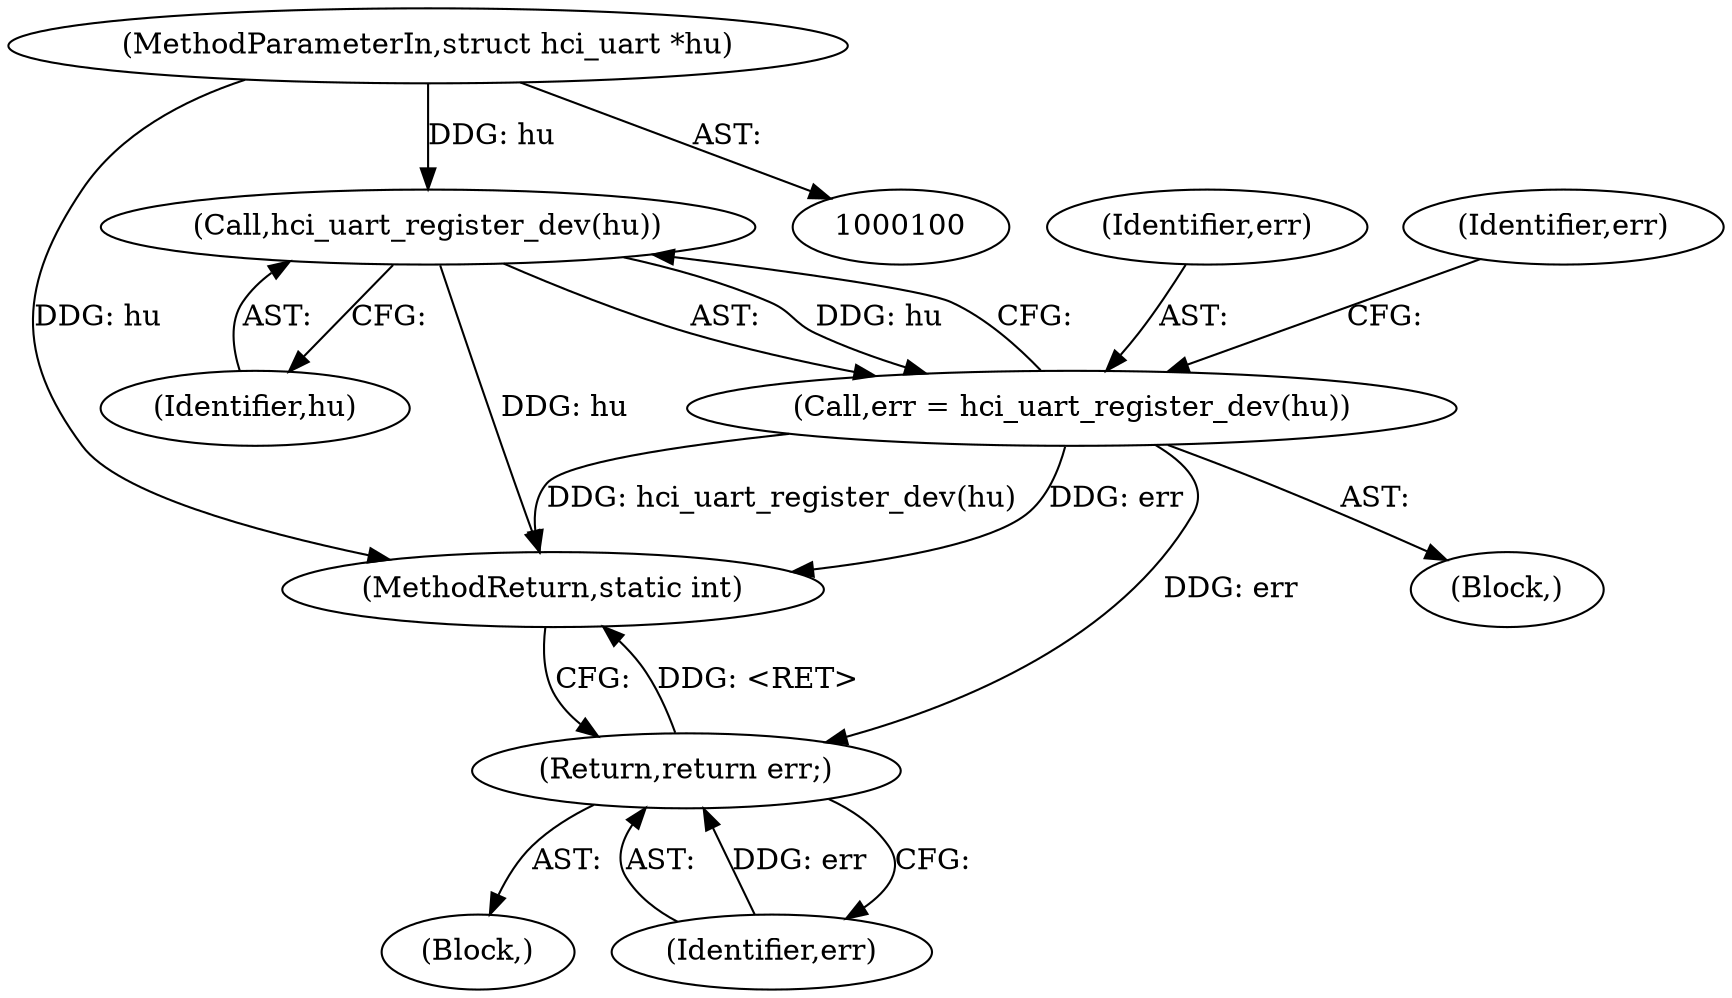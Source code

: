 digraph "0_linux_56897b217a1d0a91c9920cb418d6b3fe922f590a@pointer" {
"1000123" [label="(Call,hci_uart_register_dev(hu))"];
"1000101" [label="(MethodParameterIn,struct hci_uart *hu)"];
"1000121" [label="(Call,err = hci_uart_register_dev(hu))"];
"1000128" [label="(Return,return err;)"];
"1000101" [label="(MethodParameterIn,struct hci_uart *hu)"];
"1000124" [label="(Identifier,hu)"];
"1000128" [label="(Return,return err;)"];
"1000127" [label="(Block,)"];
"1000121" [label="(Call,err = hci_uart_register_dev(hu))"];
"1000126" [label="(Identifier,err)"];
"1000103" [label="(Block,)"];
"1000129" [label="(Identifier,err)"];
"1000123" [label="(Call,hci_uart_register_dev(hu))"];
"1000138" [label="(MethodReturn,static int)"];
"1000122" [label="(Identifier,err)"];
"1000123" -> "1000121"  [label="AST: "];
"1000123" -> "1000124"  [label="CFG: "];
"1000124" -> "1000123"  [label="AST: "];
"1000121" -> "1000123"  [label="CFG: "];
"1000123" -> "1000138"  [label="DDG: hu"];
"1000123" -> "1000121"  [label="DDG: hu"];
"1000101" -> "1000123"  [label="DDG: hu"];
"1000101" -> "1000100"  [label="AST: "];
"1000101" -> "1000138"  [label="DDG: hu"];
"1000121" -> "1000103"  [label="AST: "];
"1000122" -> "1000121"  [label="AST: "];
"1000126" -> "1000121"  [label="CFG: "];
"1000121" -> "1000138"  [label="DDG: err"];
"1000121" -> "1000138"  [label="DDG: hci_uart_register_dev(hu)"];
"1000121" -> "1000128"  [label="DDG: err"];
"1000128" -> "1000127"  [label="AST: "];
"1000128" -> "1000129"  [label="CFG: "];
"1000129" -> "1000128"  [label="AST: "];
"1000138" -> "1000128"  [label="CFG: "];
"1000128" -> "1000138"  [label="DDG: <RET>"];
"1000129" -> "1000128"  [label="DDG: err"];
}
